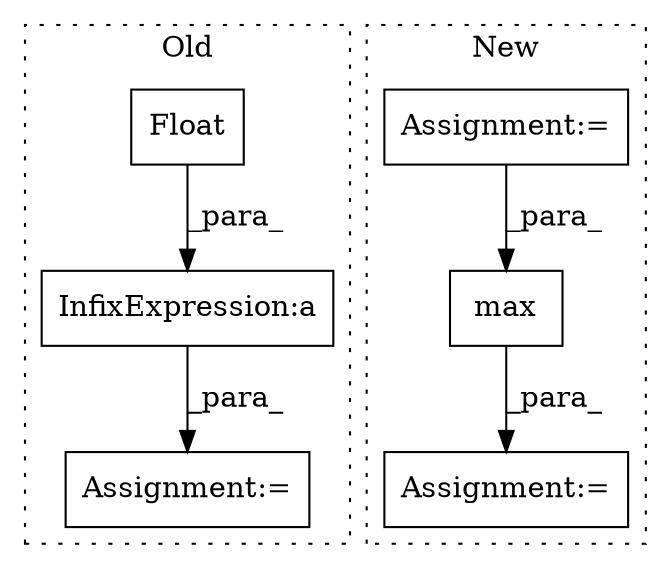 digraph G {
subgraph cluster0 {
1 [label="Float" a="32" s="1468,1506" l="6,1" shape="box"];
4 [label="Assignment:=" a="7" s="1743" l="2" shape="box"];
5 [label="InfixExpression:a" a="27" s="1618" l="3" shape="box"];
label = "Old";
style="dotted";
}
subgraph cluster1 {
2 [label="max" a="32" s="1581,1596" l="4,1" shape="box"];
3 [label="Assignment:=" a="7" s="1580" l="1" shape="box"];
6 [label="Assignment:=" a="7" s="1377" l="1" shape="box"];
label = "New";
style="dotted";
}
1 -> 5 [label="_para_"];
2 -> 3 [label="_para_"];
5 -> 4 [label="_para_"];
6 -> 2 [label="_para_"];
}